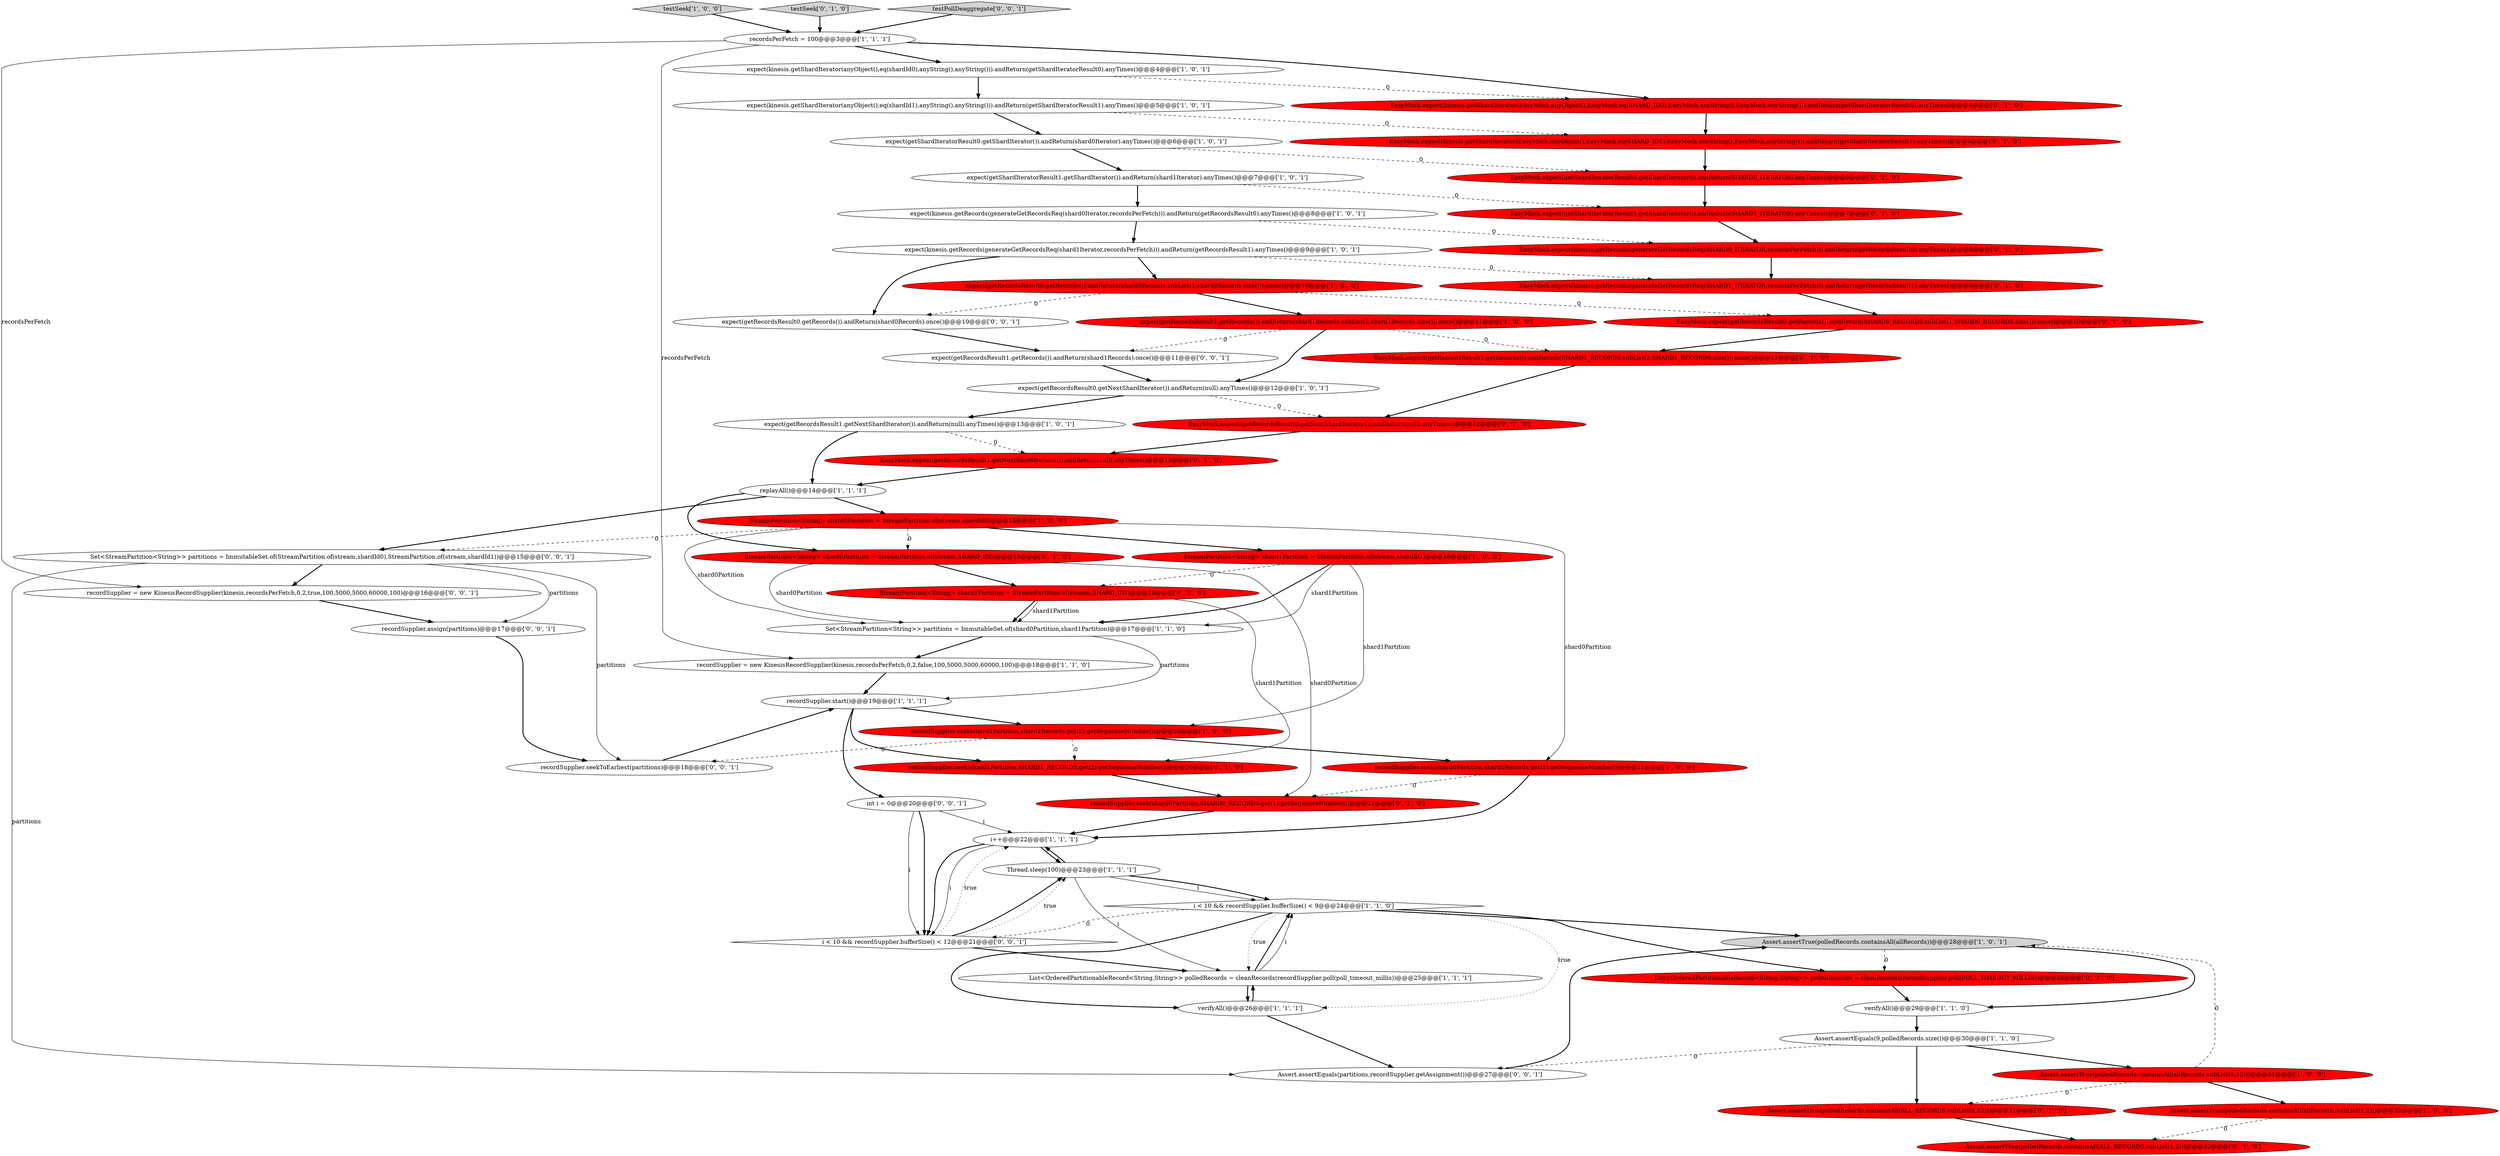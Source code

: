 digraph {
42 [style = filled, label = "recordSupplier.seek(shard1Partition,SHARD1_RECORDS.get(2).getSequenceNumber())@@@20@@@['0', '1', '0']", fillcolor = red, shape = ellipse image = "AAA1AAABBB2BBB"];
0 [style = filled, label = "StreamPartition<String> shard1Partition = StreamPartition.of(stream,shardId1)@@@16@@@['1', '0', '0']", fillcolor = red, shape = ellipse image = "AAA1AAABBB1BBB"];
33 [style = filled, label = "EasyMock.expect(kinesis.getRecords(generateGetRecordsReq(SHARD0_ITERATOR,recordsPerFetch))).andReturn(getRecordsResult0).anyTimes()@@@8@@@['0', '1', '0']", fillcolor = red, shape = ellipse image = "AAA1AAABBB2BBB"];
55 [style = filled, label = "expect(getRecordsResult0.getRecords()).andReturn(shard0Records).once()@@@10@@@['0', '0', '1']", fillcolor = white, shape = ellipse image = "AAA0AAABBB3BBB"];
15 [style = filled, label = "expect(getShardIteratorResult1.getShardIterator()).andReturn(shard1Iterator).anyTimes()@@@7@@@['1', '0', '1']", fillcolor = white, shape = ellipse image = "AAA0AAABBB1BBB"];
16 [style = filled, label = "replayAll()@@@14@@@['1', '1', '1']", fillcolor = white, shape = ellipse image = "AAA0AAABBB1BBB"];
1 [style = filled, label = "i++@@@22@@@['1', '1', '1']", fillcolor = white, shape = ellipse image = "AAA0AAABBB1BBB"];
7 [style = filled, label = "expect(getRecordsResult1.getRecords()).andReturn(shard1Records.subList(2,shard1Records.size())).once()@@@11@@@['1', '0', '0']", fillcolor = red, shape = ellipse image = "AAA1AAABBB1BBB"];
8 [style = filled, label = "expect(getRecordsResult1.getNextShardIterator()).andReturn(null).anyTimes()@@@13@@@['1', '0', '1']", fillcolor = white, shape = ellipse image = "AAA0AAABBB1BBB"];
12 [style = filled, label = "testSeek['1', '0', '0']", fillcolor = lightgray, shape = diamond image = "AAA0AAABBB1BBB"];
28 [style = filled, label = "expect(getRecordsResult0.getRecords()).andReturn(shard0Records.subList(1,shard0Records.size())).once()@@@10@@@['1', '0', '0']", fillcolor = red, shape = ellipse image = "AAA1AAABBB1BBB"];
18 [style = filled, label = "expect(kinesis.getRecords(generateGetRecordsReq(shard1Iterator,recordsPerFetch))).andReturn(getRecordsResult1).anyTimes()@@@9@@@['1', '0', '1']", fillcolor = white, shape = ellipse image = "AAA0AAABBB1BBB"];
49 [style = filled, label = "recordSupplier.assign(partitions)@@@17@@@['0', '0', '1']", fillcolor = white, shape = ellipse image = "AAA0AAABBB3BBB"];
25 [style = filled, label = "verifyAll()@@@29@@@['1', '1', '0']", fillcolor = white, shape = ellipse image = "AAA0AAABBB1BBB"];
11 [style = filled, label = "Assert.assertTrue(polledRecords.containsAll(allRecords.subList(4,12)))@@@31@@@['1', '0', '0']", fillcolor = red, shape = ellipse image = "AAA1AAABBB1BBB"];
22 [style = filled, label = "Assert.assertTrue(polledRecords.containsAll(allRecords))@@@28@@@['1', '0', '1']", fillcolor = lightgray, shape = ellipse image = "AAA0AAABBB1BBB"];
29 [style = filled, label = "StreamPartition<String> shard0Partition = StreamPartition.of(stream,shardId0)@@@15@@@['1', '0', '0']", fillcolor = red, shape = ellipse image = "AAA1AAABBB1BBB"];
24 [style = filled, label = "recordSupplier.start()@@@19@@@['1', '1', '1']", fillcolor = white, shape = ellipse image = "AAA0AAABBB1BBB"];
14 [style = filled, label = "expect(getRecordsResult0.getNextShardIterator()).andReturn(null).anyTimes()@@@12@@@['1', '0', '1']", fillcolor = white, shape = ellipse image = "AAA0AAABBB1BBB"];
10 [style = filled, label = "List<OrderedPartitionableRecord<String,String>> polledRecords = cleanRecords(recordSupplier.poll(poll_timeout_millis))@@@25@@@['1', '1', '1']", fillcolor = white, shape = ellipse image = "AAA0AAABBB1BBB"];
17 [style = filled, label = "verifyAll()@@@26@@@['1', '1', '1']", fillcolor = white, shape = ellipse image = "AAA0AAABBB1BBB"];
35 [style = filled, label = "testSeek['0', '1', '0']", fillcolor = lightgray, shape = diamond image = "AAA0AAABBB2BBB"];
41 [style = filled, label = "Assert.assertTrue(polledRecords.containsAll(ALL_RECORDS.subList(4,12)))@@@31@@@['0', '1', '0']", fillcolor = red, shape = ellipse image = "AAA1AAABBB2BBB"];
37 [style = filled, label = "recordSupplier.seek(shard0Partition,SHARD0_RECORDS.get(1).getSequenceNumber())@@@21@@@['0', '1', '0']", fillcolor = red, shape = ellipse image = "AAA1AAABBB2BBB"];
2 [style = filled, label = "Thread.sleep(100)@@@23@@@['1', '1', '1']", fillcolor = white, shape = ellipse image = "AAA0AAABBB1BBB"];
9 [style = filled, label = "recordSupplier = new KinesisRecordSupplier(kinesis,recordsPerFetch,0,2,false,100,5000,5000,60000,100)@@@18@@@['1', '1', '0']", fillcolor = white, shape = ellipse image = "AAA0AAABBB1BBB"];
5 [style = filled, label = "expect(kinesis.getRecords(generateGetRecordsReq(shard0Iterator,recordsPerFetch))).andReturn(getRecordsResult0).anyTimes()@@@8@@@['1', '0', '1']", fillcolor = white, shape = ellipse image = "AAA0AAABBB1BBB"];
44 [style = filled, label = "List<OrderedPartitionableRecord<String,String>> polledRecords = cleanRecords(recordSupplier.poll(POLL_TIMEOUT_MILLIS))@@@28@@@['0', '1', '0']", fillcolor = red, shape = ellipse image = "AAA1AAABBB2BBB"];
20 [style = filled, label = "recordsPerFetch = 100@@@3@@@['1', '1', '1']", fillcolor = white, shape = ellipse image = "AAA0AAABBB1BBB"];
39 [style = filled, label = "StreamPartition<String> shard0Partition = StreamPartition.of(stream,SHARD_ID0)@@@15@@@['0', '1', '0']", fillcolor = red, shape = ellipse image = "AAA1AAABBB2BBB"];
36 [style = filled, label = "EasyMock.expect(kinesis.getRecords(generateGetRecordsReq(SHARD1_ITERATOR,recordsPerFetch))).andReturn(getRecordsResult1).anyTimes()@@@9@@@['0', '1', '0']", fillcolor = red, shape = ellipse image = "AAA1AAABBB2BBB"];
26 [style = filled, label = "i < 10 && recordSupplier.bufferSize() < 9@@@24@@@['1', '1', '0']", fillcolor = white, shape = diamond image = "AAA0AAABBB1BBB"];
27 [style = filled, label = "expect(kinesis.getShardIterator(anyObject(),eq(shardId0),anyString(),anyString())).andReturn(getShardIteratorResult0).anyTimes()@@@4@@@['1', '0', '1']", fillcolor = white, shape = ellipse image = "AAA0AAABBB1BBB"];
52 [style = filled, label = "testPollDeaggregate['0', '0', '1']", fillcolor = lightgray, shape = diamond image = "AAA0AAABBB3BBB"];
13 [style = filled, label = "expect(kinesis.getShardIterator(anyObject(),eq(shardId1),anyString(),anyString())).andReturn(getShardIteratorResult1).anyTimes()@@@5@@@['1', '0', '1']", fillcolor = white, shape = ellipse image = "AAA0AAABBB1BBB"];
21 [style = filled, label = "recordSupplier.seek(shard0Partition,shard0Records.get(1).getSequenceNumber())@@@21@@@['1', '0', '0']", fillcolor = red, shape = ellipse image = "AAA1AAABBB1BBB"];
48 [style = filled, label = "recordSupplier.seekToEarliest(partitions)@@@18@@@['0', '0', '1']", fillcolor = white, shape = ellipse image = "AAA0AAABBB3BBB"];
6 [style = filled, label = "recordSupplier.seek(shard1Partition,shard1Records.get(2).getSequenceNumber())@@@20@@@['1', '0', '0']", fillcolor = red, shape = ellipse image = "AAA1AAABBB1BBB"];
31 [style = filled, label = "EasyMock.expect(getShardIteratorResult1.getShardIterator()).andReturn(SHARD1_ITERATOR).anyTimes()@@@7@@@['0', '1', '0']", fillcolor = red, shape = ellipse image = "AAA1AAABBB2BBB"];
43 [style = filled, label = "EasyMock.expect(kinesis.getShardIterator(EasyMock.anyObject(),EasyMock.eq(SHARD_ID0),EasyMock.anyString(),EasyMock.anyString())).andReturn(getShardIteratorResult0).anyTimes()@@@4@@@['0', '1', '0']", fillcolor = red, shape = ellipse image = "AAA1AAABBB2BBB"];
51 [style = filled, label = "int i = 0@@@20@@@['0', '0', '1']", fillcolor = white, shape = ellipse image = "AAA0AAABBB3BBB"];
56 [style = filled, label = "Assert.assertEquals(partitions,recordSupplier.getAssignment())@@@27@@@['0', '0', '1']", fillcolor = white, shape = ellipse image = "AAA0AAABBB3BBB"];
3 [style = filled, label = "Assert.assertEquals(9,polledRecords.size())@@@30@@@['1', '1', '0']", fillcolor = white, shape = ellipse image = "AAA0AAABBB1BBB"];
19 [style = filled, label = "expect(getShardIteratorResult0.getShardIterator()).andReturn(shard0Iterator).anyTimes()@@@6@@@['1', '0', '1']", fillcolor = white, shape = ellipse image = "AAA0AAABBB1BBB"];
32 [style = filled, label = "EasyMock.expect(kinesis.getShardIterator(EasyMock.anyObject(),EasyMock.eq(SHARD_ID1),EasyMock.anyString(),EasyMock.anyString())).andReturn(getShardIteratorResult1).anyTimes()@@@5@@@['0', '1', '0']", fillcolor = red, shape = ellipse image = "AAA1AAABBB2BBB"];
23 [style = filled, label = "Set<StreamPartition<String>> partitions = ImmutableSet.of(shard0Partition,shard1Partition)@@@17@@@['1', '1', '0']", fillcolor = white, shape = ellipse image = "AAA0AAABBB1BBB"];
45 [style = filled, label = "EasyMock.expect(getRecordsResult1.getNextShardIterator()).andReturn(null).anyTimes()@@@13@@@['0', '1', '0']", fillcolor = red, shape = ellipse image = "AAA1AAABBB2BBB"];
38 [style = filled, label = "EasyMock.expect(getRecordsResult1.getRecords()).andReturn(SHARD1_RECORDS.subList(2,SHARD1_RECORDS.size())).once()@@@11@@@['0', '1', '0']", fillcolor = red, shape = ellipse image = "AAA1AAABBB2BBB"];
30 [style = filled, label = "EasyMock.expect(getRecordsResult0.getRecords()).andReturn(SHARD0_RECORDS.subList(1,SHARD0_RECORDS.size())).once()@@@10@@@['0', '1', '0']", fillcolor = red, shape = ellipse image = "AAA1AAABBB2BBB"];
54 [style = filled, label = "recordSupplier = new KinesisRecordSupplier(kinesis,recordsPerFetch,0,2,true,100,5000,5000,60000,100)@@@16@@@['0', '0', '1']", fillcolor = white, shape = ellipse image = "AAA0AAABBB3BBB"];
40 [style = filled, label = "EasyMock.expect(getShardIteratorResult0.getShardIterator()).andReturn(SHARD0_ITERATOR).anyTimes()@@@6@@@['0', '1', '0']", fillcolor = red, shape = ellipse image = "AAA1AAABBB2BBB"];
34 [style = filled, label = "Assert.assertTrue(polledRecords.containsAll(ALL_RECORDS.subList(1,2)))@@@32@@@['0', '1', '0']", fillcolor = red, shape = ellipse image = "AAA1AAABBB2BBB"];
50 [style = filled, label = "Set<StreamPartition<String>> partitions = ImmutableSet.of(StreamPartition.of(stream,shardId0),StreamPartition.of(stream,shardId1))@@@15@@@['0', '0', '1']", fillcolor = white, shape = ellipse image = "AAA0AAABBB3BBB"];
57 [style = filled, label = "i < 10 && recordSupplier.bufferSize() < 12@@@21@@@['0', '0', '1']", fillcolor = white, shape = diamond image = "AAA0AAABBB3BBB"];
46 [style = filled, label = "EasyMock.expect(getRecordsResult0.getNextShardIterator()).andReturn(null).anyTimes()@@@12@@@['0', '1', '0']", fillcolor = red, shape = ellipse image = "AAA1AAABBB2BBB"];
47 [style = filled, label = "StreamPartition<String> shard1Partition = StreamPartition.of(stream,SHARD_ID1)@@@16@@@['0', '1', '0']", fillcolor = red, shape = ellipse image = "AAA1AAABBB2BBB"];
53 [style = filled, label = "expect(getRecordsResult1.getRecords()).andReturn(shard1Records).once()@@@11@@@['0', '0', '1']", fillcolor = white, shape = ellipse image = "AAA0AAABBB3BBB"];
4 [style = filled, label = "Assert.assertTrue(polledRecords.containsAll(allRecords.subList(1,2)))@@@32@@@['1', '0', '0']", fillcolor = red, shape = ellipse image = "AAA1AAABBB1BBB"];
27->13 [style = bold, label=""];
22->44 [style = dashed, label="0"];
8->16 [style = bold, label=""];
0->23 [style = solid, label="shard1Partition"];
2->26 [style = bold, label=""];
18->55 [style = bold, label=""];
29->0 [style = bold, label=""];
47->42 [style = solid, label="shard1Partition"];
49->48 [style = bold, label=""];
10->17 [style = bold, label=""];
0->47 [style = dashed, label="0"];
21->37 [style = dashed, label="0"];
50->56 [style = solid, label="partitions"];
26->22 [style = bold, label=""];
20->27 [style = bold, label=""];
7->14 [style = bold, label=""];
21->1 [style = bold, label=""];
15->31 [style = dashed, label="0"];
20->43 [style = bold, label=""];
28->30 [style = dashed, label="0"];
39->47 [style = bold, label=""];
40->31 [style = bold, label=""];
19->15 [style = bold, label=""];
50->54 [style = bold, label=""];
48->24 [style = bold, label=""];
9->24 [style = bold, label=""];
23->24 [style = solid, label="partitions"];
26->57 [style = dashed, label="0"];
22->25 [style = bold, label=""];
54->49 [style = bold, label=""];
26->17 [style = bold, label=""];
35->20 [style = bold, label=""];
37->1 [style = bold, label=""];
16->29 [style = bold, label=""];
25->3 [style = bold, label=""];
11->22 [style = dashed, label="0"];
3->11 [style = bold, label=""];
43->32 [style = bold, label=""];
3->56 [style = dashed, label="0"];
20->9 [style = solid, label="recordsPerFetch"];
50->49 [style = solid, label="partitions"];
6->42 [style = dashed, label="0"];
10->26 [style = bold, label=""];
2->10 [style = solid, label="i"];
18->28 [style = bold, label=""];
51->1 [style = solid, label="i"];
13->32 [style = dashed, label="0"];
36->30 [style = bold, label=""];
0->23 [style = bold, label=""];
31->33 [style = bold, label=""];
33->36 [style = bold, label=""];
7->38 [style = dashed, label="0"];
4->34 [style = dashed, label="0"];
5->33 [style = dashed, label="0"];
29->23 [style = solid, label="shard0Partition"];
38->46 [style = bold, label=""];
16->39 [style = bold, label=""];
14->8 [style = bold, label=""];
57->2 [style = bold, label=""];
28->55 [style = dashed, label="0"];
17->10 [style = bold, label=""];
27->43 [style = dashed, label="0"];
24->51 [style = bold, label=""];
42->37 [style = bold, label=""];
57->2 [style = dotted, label="true"];
2->1 [style = bold, label=""];
6->21 [style = bold, label=""];
11->4 [style = bold, label=""];
6->48 [style = dashed, label="0"];
12->20 [style = bold, label=""];
45->16 [style = bold, label=""];
5->18 [style = bold, label=""];
14->46 [style = dashed, label="0"];
16->50 [style = bold, label=""];
53->14 [style = bold, label=""];
13->19 [style = bold, label=""];
1->57 [style = bold, label=""];
26->44 [style = bold, label=""];
39->37 [style = solid, label="shard0Partition"];
2->26 [style = solid, label="i"];
18->36 [style = dashed, label="0"];
26->17 [style = dotted, label="true"];
32->40 [style = bold, label=""];
3->41 [style = bold, label=""];
1->57 [style = solid, label="i"];
7->53 [style = dashed, label="0"];
0->6 [style = solid, label="shard1Partition"];
44->25 [style = bold, label=""];
1->2 [style = bold, label=""];
51->57 [style = bold, label=""];
20->54 [style = solid, label="recordsPerFetch"];
47->23 [style = bold, label=""];
41->34 [style = bold, label=""];
19->40 [style = dashed, label="0"];
10->26 [style = solid, label="i"];
24->42 [style = bold, label=""];
30->38 [style = bold, label=""];
50->48 [style = solid, label="partitions"];
29->39 [style = dashed, label="0"];
28->7 [style = bold, label=""];
39->23 [style = solid, label="shard0Partition"];
51->57 [style = solid, label="i"];
15->5 [style = bold, label=""];
52->20 [style = bold, label=""];
29->50 [style = dashed, label="0"];
47->23 [style = solid, label="shard1Partition"];
26->10 [style = dotted, label="true"];
55->53 [style = bold, label=""];
29->21 [style = solid, label="shard0Partition"];
56->22 [style = bold, label=""];
11->41 [style = dashed, label="0"];
8->45 [style = dashed, label="0"];
46->45 [style = bold, label=""];
17->56 [style = bold, label=""];
57->1 [style = dotted, label="true"];
57->10 [style = bold, label=""];
24->6 [style = bold, label=""];
23->9 [style = bold, label=""];
}
